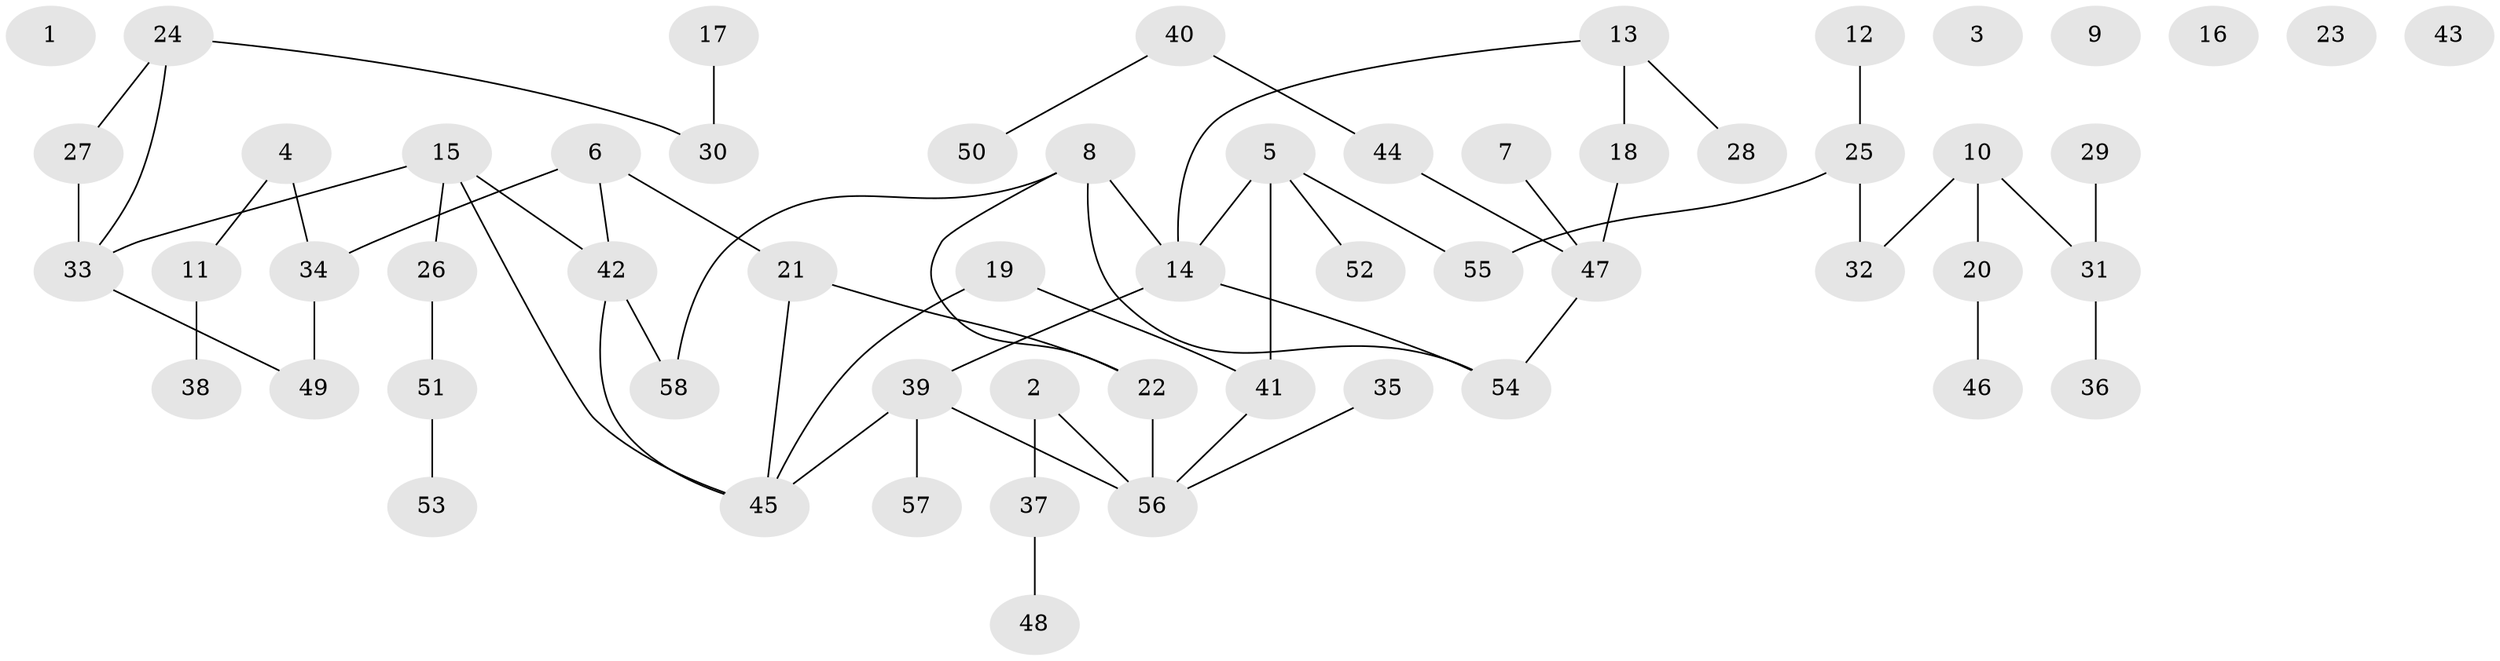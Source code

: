// Generated by graph-tools (version 1.1) at 2025/13/03/09/25 04:13:07]
// undirected, 58 vertices, 62 edges
graph export_dot {
graph [start="1"]
  node [color=gray90,style=filled];
  1;
  2;
  3;
  4;
  5;
  6;
  7;
  8;
  9;
  10;
  11;
  12;
  13;
  14;
  15;
  16;
  17;
  18;
  19;
  20;
  21;
  22;
  23;
  24;
  25;
  26;
  27;
  28;
  29;
  30;
  31;
  32;
  33;
  34;
  35;
  36;
  37;
  38;
  39;
  40;
  41;
  42;
  43;
  44;
  45;
  46;
  47;
  48;
  49;
  50;
  51;
  52;
  53;
  54;
  55;
  56;
  57;
  58;
  2 -- 37;
  2 -- 56;
  4 -- 11;
  4 -- 34;
  5 -- 14;
  5 -- 41;
  5 -- 52;
  5 -- 55;
  6 -- 21;
  6 -- 34;
  6 -- 42;
  7 -- 47;
  8 -- 14;
  8 -- 22;
  8 -- 54;
  8 -- 58;
  10 -- 20;
  10 -- 31;
  10 -- 32;
  11 -- 38;
  12 -- 25;
  13 -- 14;
  13 -- 18;
  13 -- 28;
  14 -- 39;
  14 -- 54;
  15 -- 26;
  15 -- 33;
  15 -- 42;
  15 -- 45;
  17 -- 30;
  18 -- 47;
  19 -- 41;
  19 -- 45;
  20 -- 46;
  21 -- 22;
  21 -- 45;
  22 -- 56;
  24 -- 27;
  24 -- 30;
  24 -- 33;
  25 -- 32;
  25 -- 55;
  26 -- 51;
  27 -- 33;
  29 -- 31;
  31 -- 36;
  33 -- 49;
  34 -- 49;
  35 -- 56;
  37 -- 48;
  39 -- 45;
  39 -- 56;
  39 -- 57;
  40 -- 44;
  40 -- 50;
  41 -- 56;
  42 -- 45;
  42 -- 58;
  44 -- 47;
  47 -- 54;
  51 -- 53;
}
